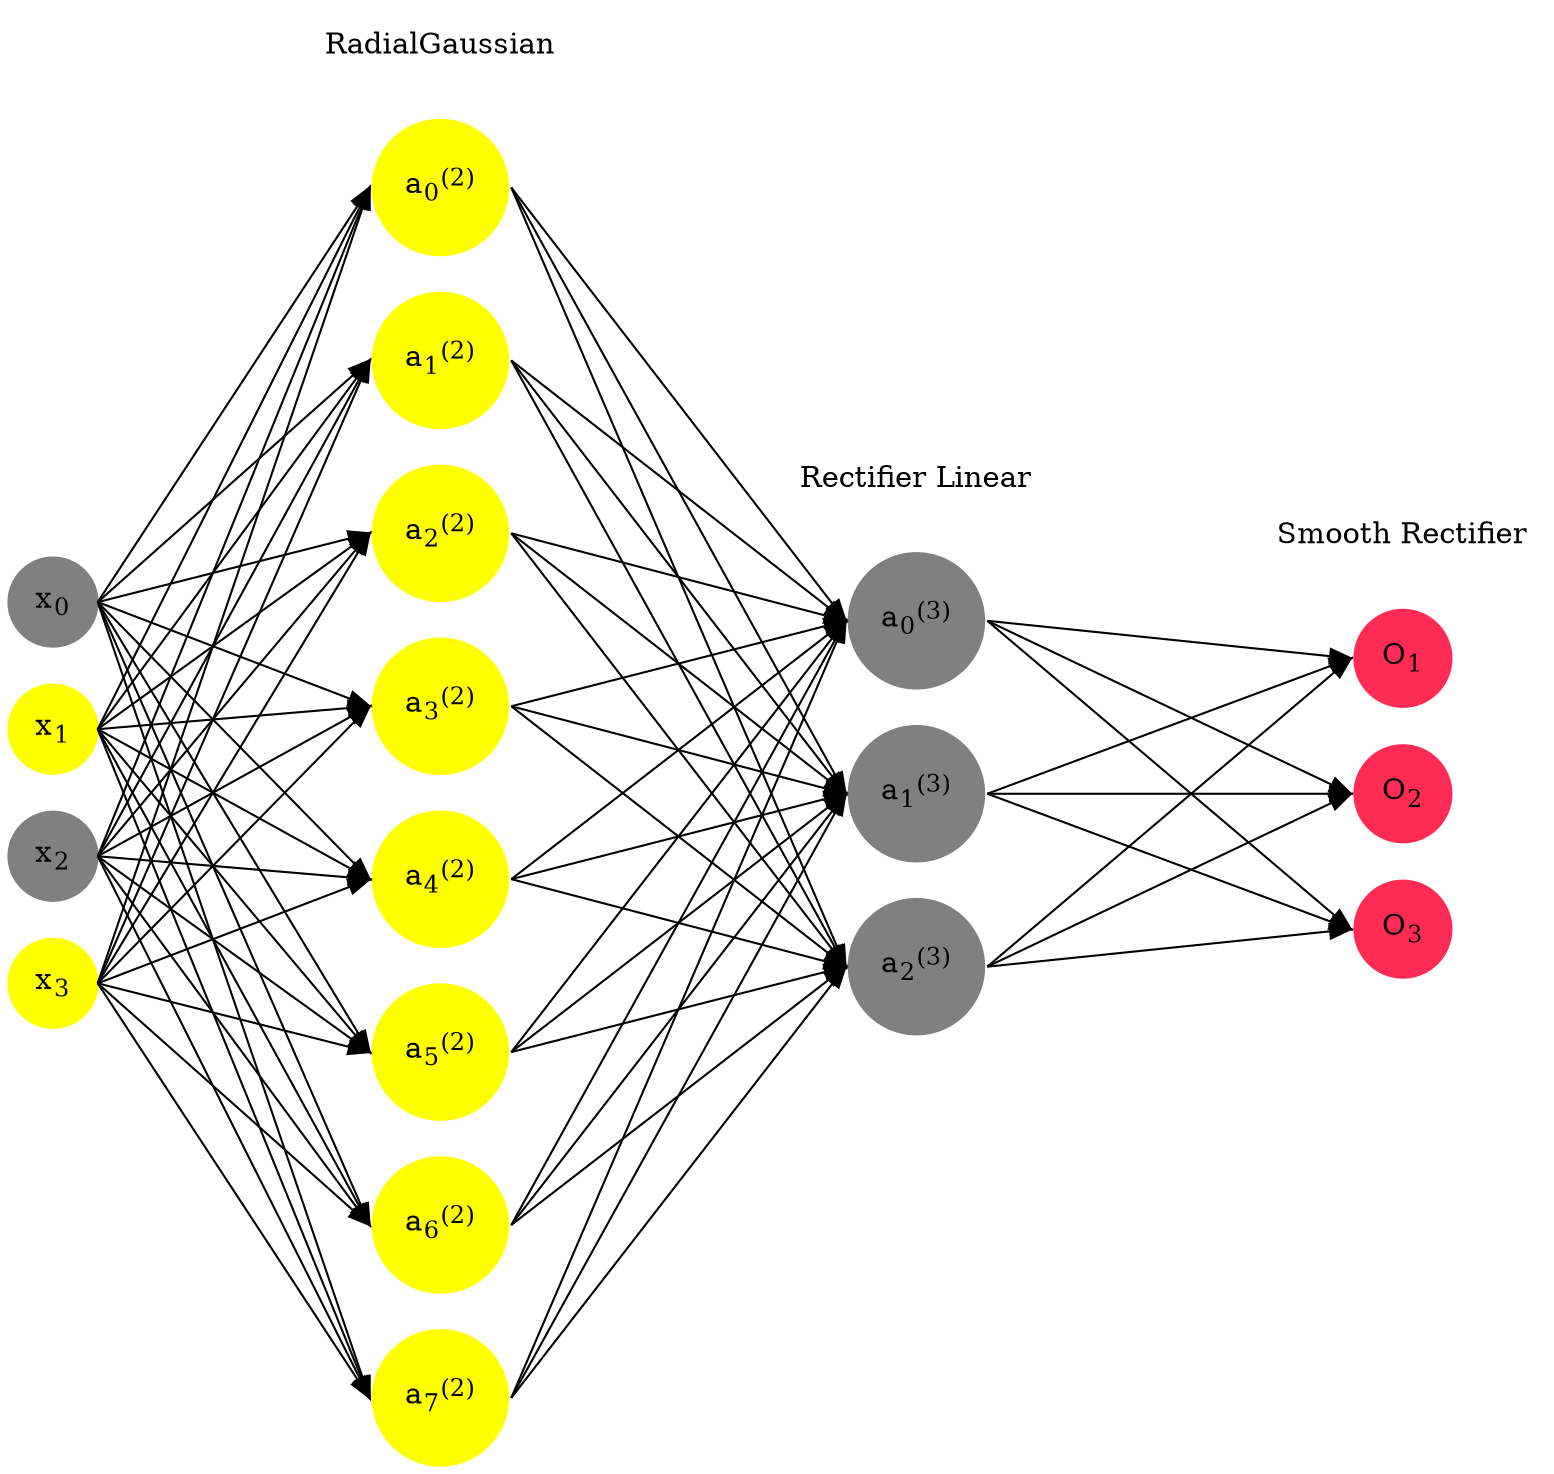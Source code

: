 digraph G {
	rankdir = LR;
	splines=false;
	edge[style=invis];
	ranksep= 1.4;
	{
	node [shape=circle, color="0.1667, 0.0, 0.5", style=filled, fillcolor="0.1667, 0.0, 0.5"];
	x0 [label=<x<sub>0</sub>>];
	}
	{
	node [shape=circle, color="0.1667, 1.0, 1.0", style=filled, fillcolor="0.1667, 1.0, 1.0"];
	x1 [label=<x<sub>1</sub>>];
	}
	{
	node [shape=circle, color="0.1667, 0.0, 0.5", style=filled, fillcolor="0.1667, 0.0, 0.5"];
	x2 [label=<x<sub>2</sub>>];
	}
	{
	node [shape=circle, color="0.1667, 1.0, 1.0", style=filled, fillcolor="0.1667, 1.0, 1.0"];
	x3 [label=<x<sub>3</sub>>];
	}
	{
	node [shape=circle, color="0.1667, nan, nan", style=filled, fillcolor="0.1667, nan, nan"];
	a02 [label=<a<sub>0</sub><sup>(2)</sup>>];
	}
	{
	node [shape=circle, color="0.1667, nan, nan", style=filled, fillcolor="0.1667, nan, nan"];
	a12 [label=<a<sub>1</sub><sup>(2)</sup>>];
	}
	{
	node [shape=circle, color="0.1667, nan, nan", style=filled, fillcolor="0.1667, nan, nan"];
	a22 [label=<a<sub>2</sub><sup>(2)</sup>>];
	}
	{
	node [shape=circle, color="0.1667, nan, nan", style=filled, fillcolor="0.1667, nan, nan"];
	a32 [label=<a<sub>3</sub><sup>(2)</sup>>];
	}
	{
	node [shape=circle, color="0.1667, nan, nan", style=filled, fillcolor="0.1667, nan, nan"];
	a42 [label=<a<sub>4</sub><sup>(2)</sup>>];
	}
	{
	node [shape=circle, color="0.1667, nan, nan", style=filled, fillcolor="0.1667, nan, nan"];
	a52 [label=<a<sub>5</sub><sup>(2)</sup>>];
	}
	{
	node [shape=circle, color="0.1667, nan, nan", style=filled, fillcolor="0.1667, nan, nan"];
	a62 [label=<a<sub>6</sub><sup>(2)</sup>>];
	}
	{
	node [shape=circle, color="0.1667, nan, nan", style=filled, fillcolor="0.1667, nan, nan"];
	a72 [label=<a<sub>7</sub><sup>(2)</sup>>];
	}
	{
	node [shape=circle, color="0.1667, 0.000000, 0.500000", style=filled, fillcolor="0.1667, 0.000000, 0.500000"];
	a03 [label=<a<sub>0</sub><sup>(3)</sup>>];
	}
	{
	node [shape=circle, color="0.1667, 0.000000, 0.500000", style=filled, fillcolor="0.1667, 0.000000, 0.500000"];
	a13 [label=<a<sub>1</sub><sup>(3)</sup>>];
	}
	{
	node [shape=circle, color="0.1667, 0.000000, 0.500000", style=filled, fillcolor="0.1667, 0.000000, 0.500000"];
	a23 [label=<a<sub>2</sub><sup>(3)</sup>>];
	}
	{
	node [shape=circle, color="0.9667, 0.83, 1.0", style=filled, fillcolor="0.9667, 0.83, 1.0"];
	O1 [label=<O<sub>1</sub>>];
	}
	{
	node [shape=circle, color="0.9667, 0.83, 1.0", style=filled, fillcolor="0.9667, 0.83, 1.0"];
	O2 [label=<O<sub>2</sub>>];
	}
	{
	node [shape=circle, color="0.9667, 0.83, 1.0", style=filled, fillcolor="0.9667, 0.83, 1.0"];
	O3 [label=<O<sub>3</sub>>];
	}
	{
	rank=same;
	x0->x1->x2->x3;
	}
	{
	rank=same;
	a02->a12->a22->a32->a42->a52->a62->a72;
	}
	{
	rank=same;
	a03->a13->a23;
	}
	{
	rank=same;
	O1->O2->O3;
	}
	l1 [shape=plaintext,label="RadialGaussian"];
	l1->a02;
	{rank=same; l1;a02};
	l2 [shape=plaintext,label="Rectifier Linear"];
	l2->a03;
	{rank=same; l2;a03};
	l3 [shape=plaintext,label="Smooth Rectifier"];
	l3->O1;
	{rank=same; l3;O1};
edge[style=solid, tailport=e, headport=w];
	{x0;x1;x2;x3} -> {a02;a12;a22;a32;a42;a52;a62;a72};
	{a02;a12;a22;a32;a42;a52;a62;a72} -> {a03;a13;a23};
	{a03;a13;a23} -> {O1,O2,O3};
}